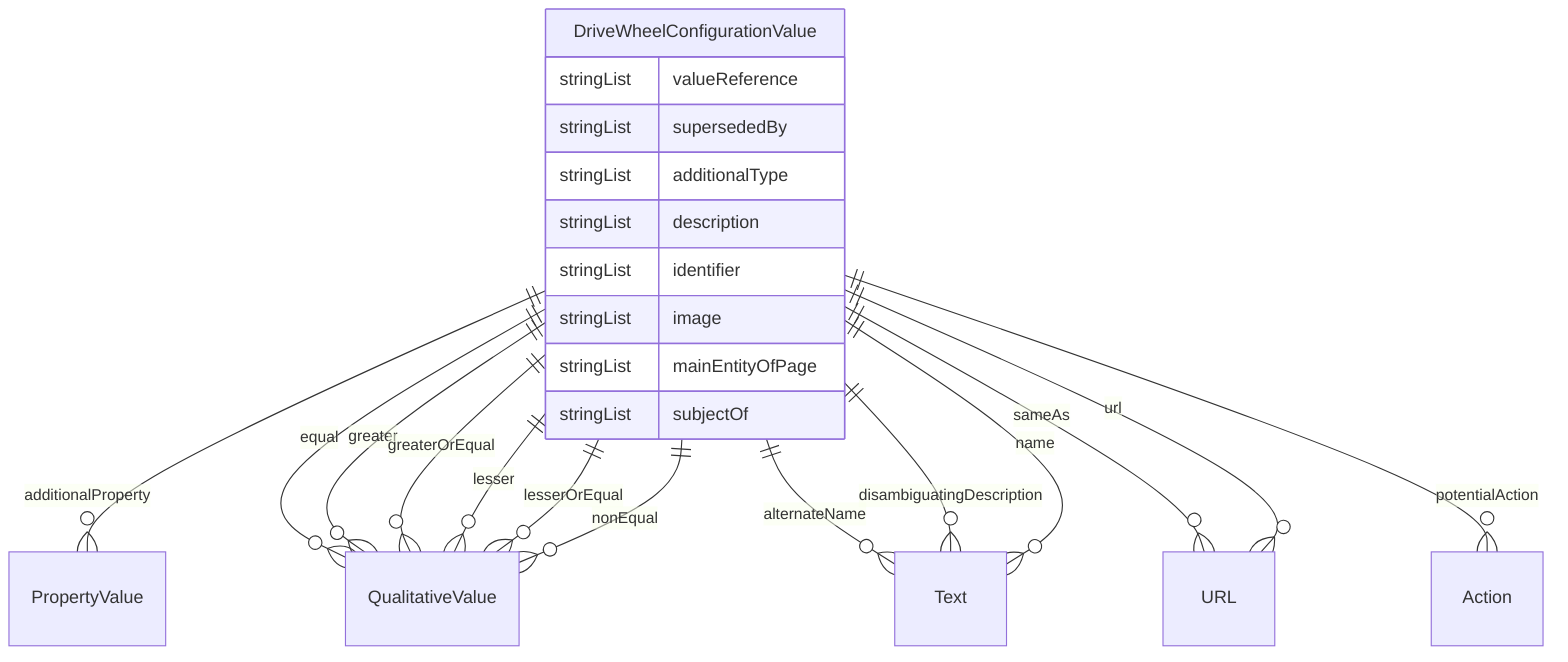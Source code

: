erDiagram
DriveWheelConfigurationValue {
    stringList valueReference  
    stringList supersededBy  
    stringList additionalType  
    stringList description  
    stringList identifier  
    stringList image  
    stringList mainEntityOfPage  
    stringList subjectOf  
}

DriveWheelConfigurationValue ||--}o PropertyValue : "additionalProperty"
DriveWheelConfigurationValue ||--}o QualitativeValue : "equal"
DriveWheelConfigurationValue ||--}o QualitativeValue : "greater"
DriveWheelConfigurationValue ||--}o QualitativeValue : "greaterOrEqual"
DriveWheelConfigurationValue ||--}o QualitativeValue : "lesser"
DriveWheelConfigurationValue ||--}o QualitativeValue : "lesserOrEqual"
DriveWheelConfigurationValue ||--}o QualitativeValue : "nonEqual"
DriveWheelConfigurationValue ||--}o Text : "alternateName"
DriveWheelConfigurationValue ||--}o Text : "disambiguatingDescription"
DriveWheelConfigurationValue ||--}o Text : "name"
DriveWheelConfigurationValue ||--}o URL : "sameAs"
DriveWheelConfigurationValue ||--}o Action : "potentialAction"
DriveWheelConfigurationValue ||--}o URL : "url"